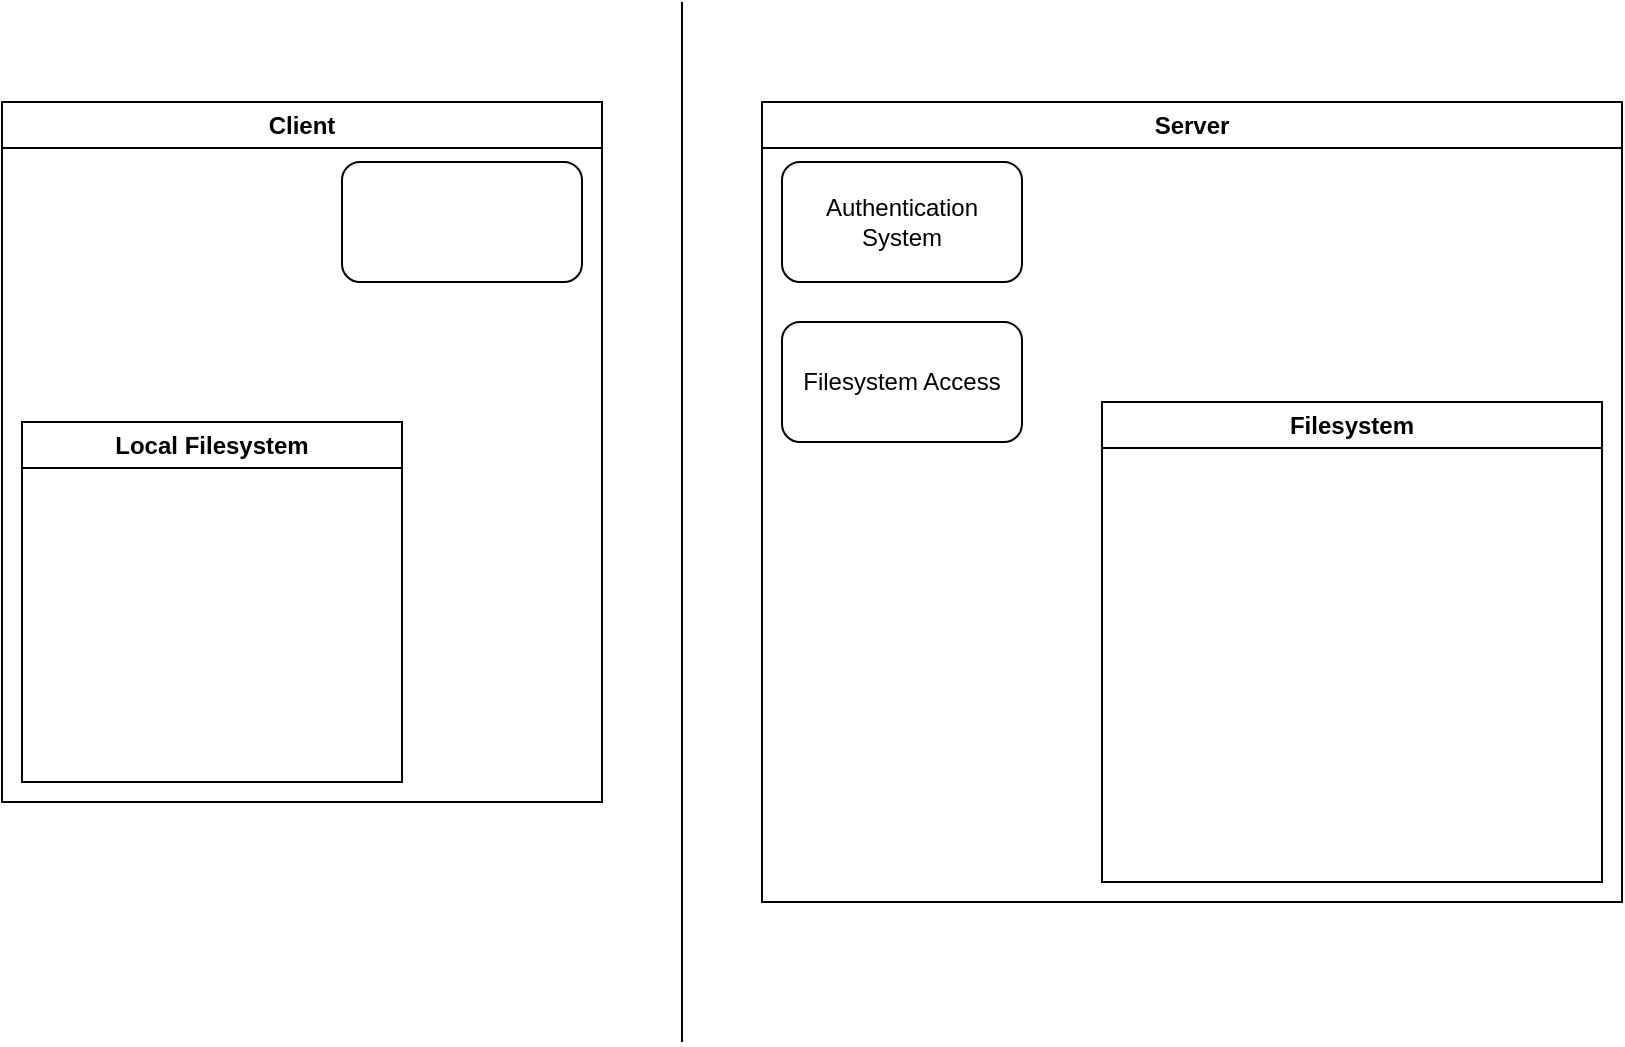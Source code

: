 <mxfile>
    <diagram id="trnbHxQ1vyR5KEmTr66B" name="Page-1">
        <mxGraphModel dx="828" dy="563" grid="1" gridSize="10" guides="1" tooltips="1" connect="1" arrows="1" fold="1" page="1" pageScale="1" pageWidth="850" pageHeight="1100" math="0" shadow="0">
            <root>
                <mxCell id="0"/>
                <mxCell id="1" parent="0"/>
                <mxCell id="2" value="" style="endArrow=none;html=1;" edge="1" parent="1">
                    <mxGeometry width="50" height="50" relative="1" as="geometry">
                        <mxPoint x="360" y="560" as="sourcePoint"/>
                        <mxPoint x="360" y="40" as="targetPoint"/>
                    </mxGeometry>
                </mxCell>
                <mxCell id="5" value="Client" style="swimlane;whiteSpace=wrap;html=1;" vertex="1" parent="1">
                    <mxGeometry x="20" y="90" width="300" height="350" as="geometry"/>
                </mxCell>
                <mxCell id="11" value="" style="rounded=1;whiteSpace=wrap;html=1;" vertex="1" parent="5">
                    <mxGeometry x="170" y="30" width="120" height="60" as="geometry"/>
                </mxCell>
                <mxCell id="13" value="Local Filesystem" style="swimlane;whiteSpace=wrap;html=1;" vertex="1" parent="5">
                    <mxGeometry x="10" y="160" width="190" height="180" as="geometry"/>
                </mxCell>
                <mxCell id="6" value="Server" style="swimlane;whiteSpace=wrap;html=1;" vertex="1" parent="1">
                    <mxGeometry x="400" y="90" width="430" height="400" as="geometry"/>
                </mxCell>
                <mxCell id="8" value="Filesystem" style="swimlane;whiteSpace=wrap;html=1;" vertex="1" parent="6">
                    <mxGeometry x="170" y="150" width="250" height="240" as="geometry"/>
                </mxCell>
                <mxCell id="9" value="Authentication System" style="rounded=1;whiteSpace=wrap;html=1;" vertex="1" parent="6">
                    <mxGeometry x="10" y="30" width="120" height="60" as="geometry"/>
                </mxCell>
                <mxCell id="10" value="Filesystem Access" style="rounded=1;whiteSpace=wrap;html=1;" vertex="1" parent="6">
                    <mxGeometry x="10" y="110" width="120" height="60" as="geometry"/>
                </mxCell>
            </root>
        </mxGraphModel>
    </diagram>
</mxfile>